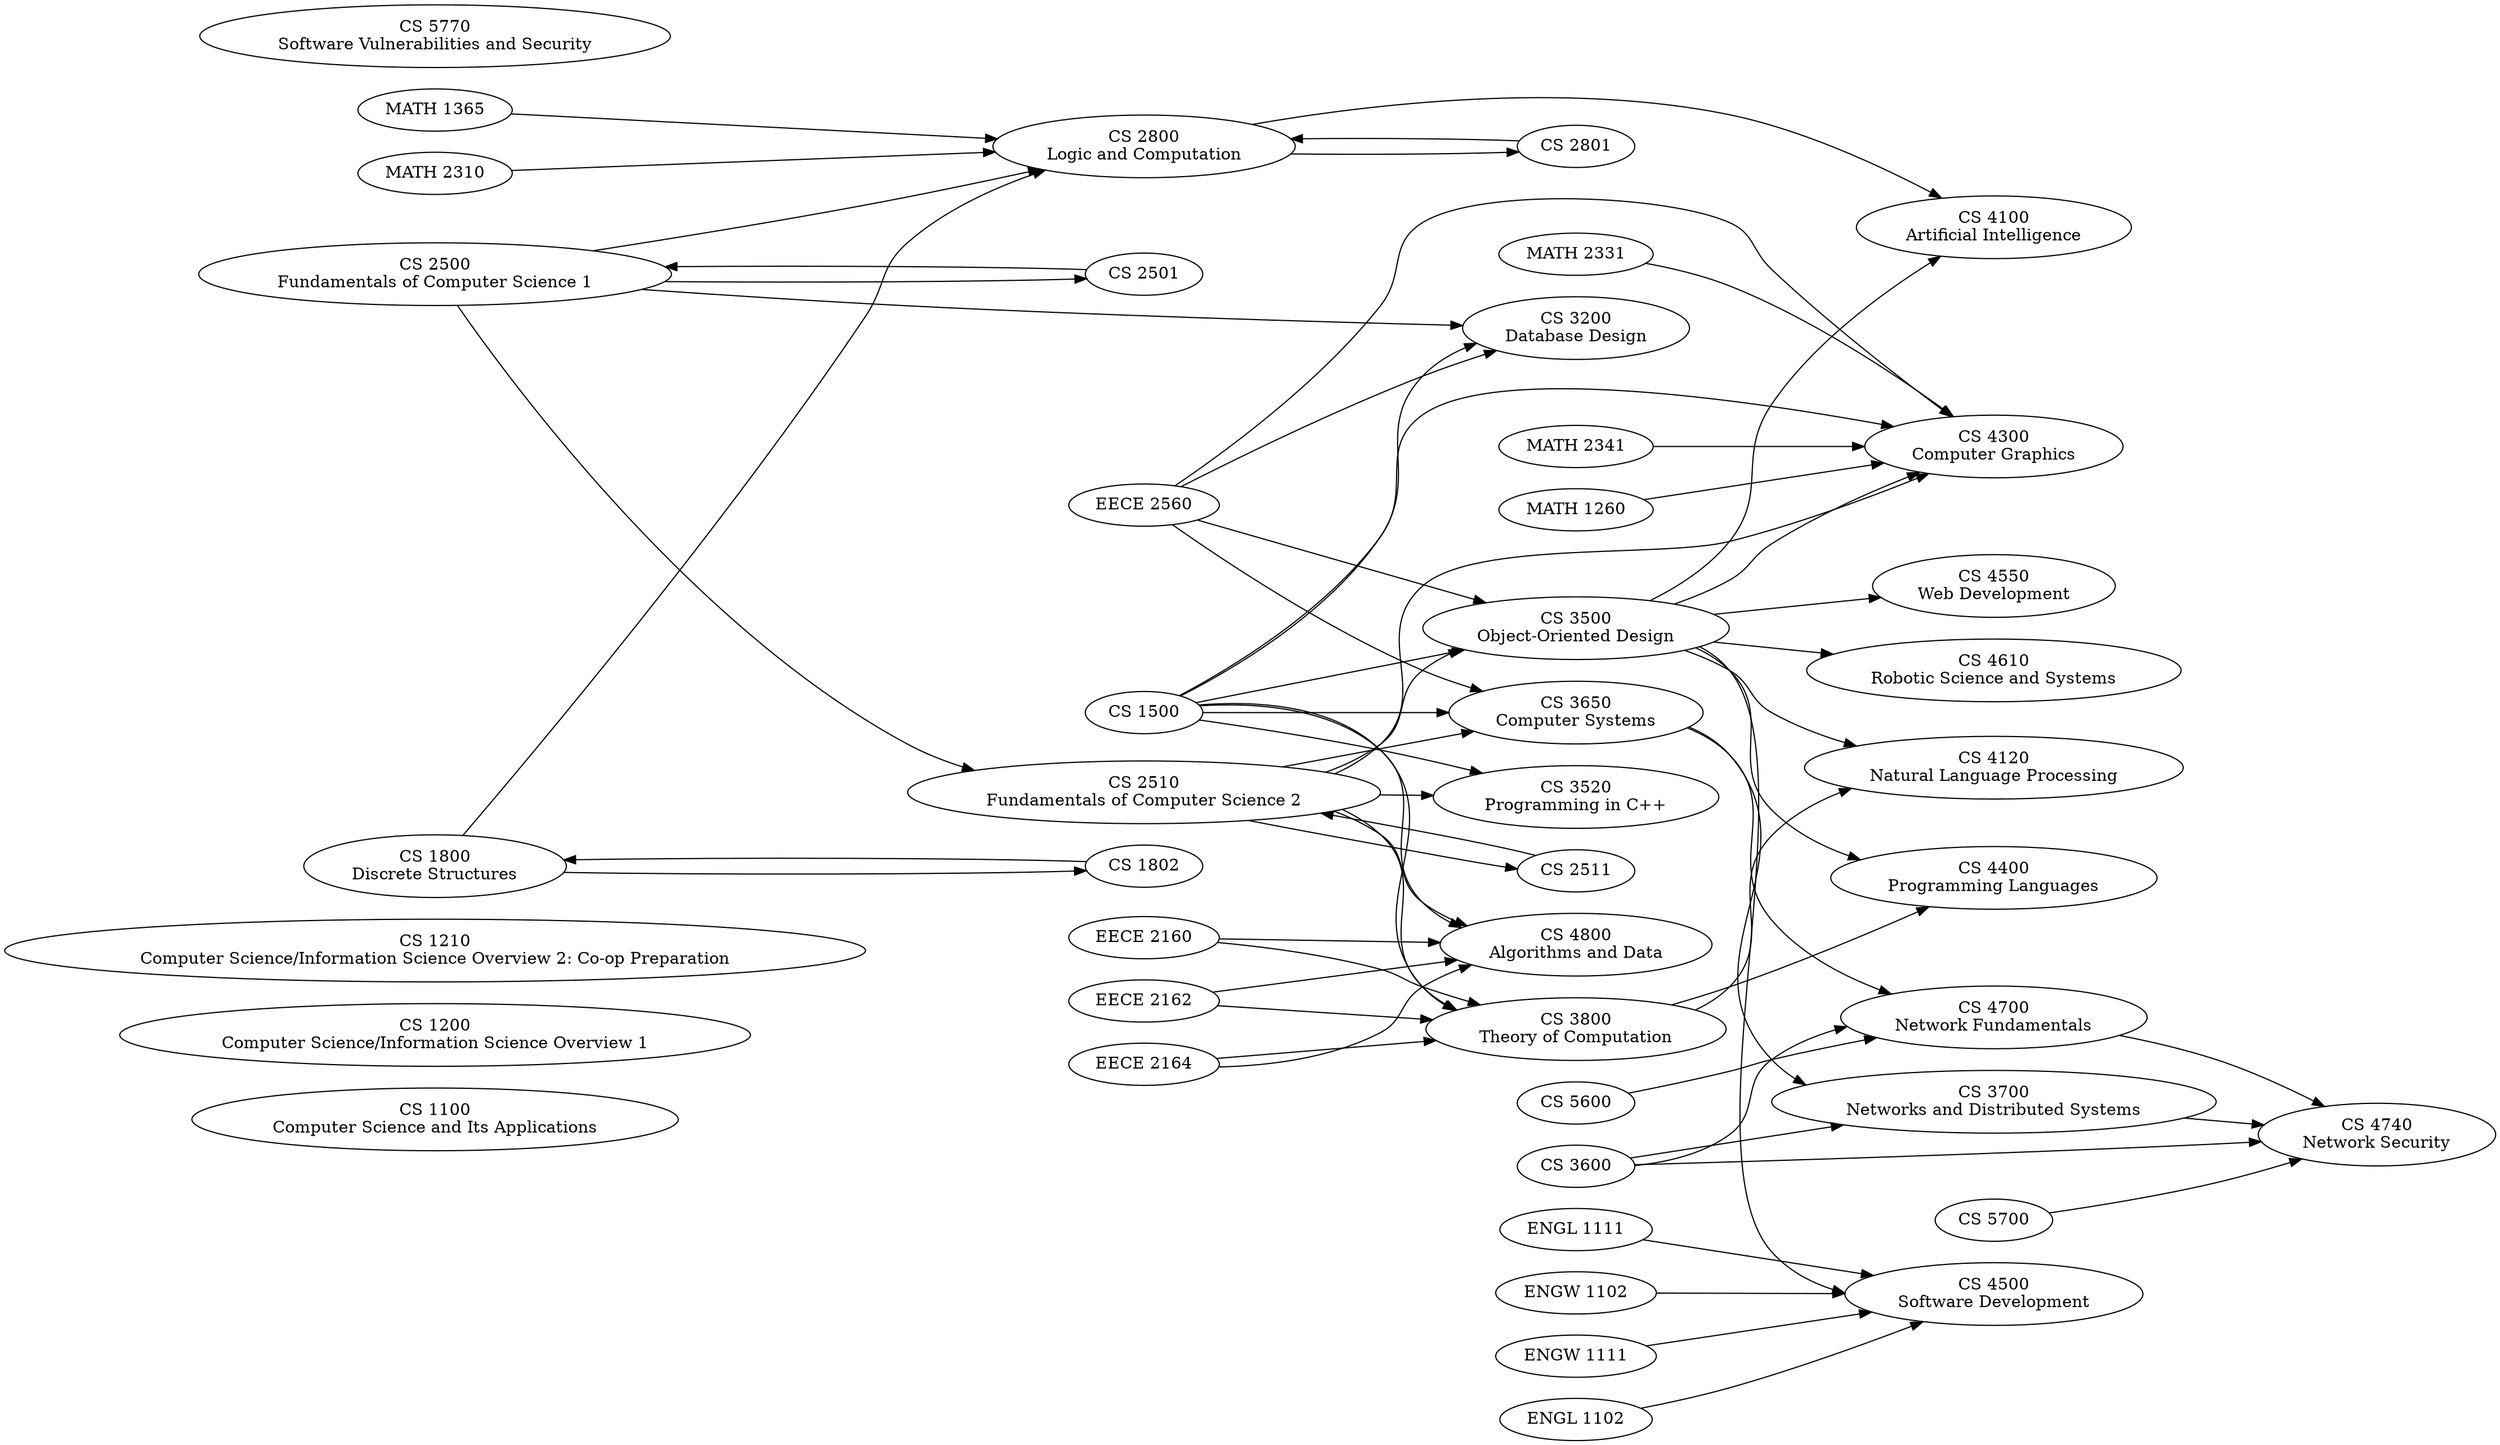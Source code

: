 digraph G {
	graph [rankdir=LR]
	CS_1100 [label="CS 1100
Computer Science and Its Applications"]
	CS_1200 [label="CS 1200
Computer Science/Information Science Overview 1"]
	CS_1210 [label="CS 1210
Computer Science/Information Science Overview 2: Co-op Preparation"]
	CS_1500 [label="CS 1500
"]
	CS_1800 [label="CS 1800
Discrete Structures"]
	CS_1802 [label="CS 1802
"]
	CS_2500 [label="CS 2500
Fundamentals of Computer Science 1"]
	CS_2501 [label="CS 2501
"]
	CS_2510 [label="CS 2510
Fundamentals of Computer Science 2"]
	CS_2511 [label="CS 2511
"]
	CS_2800 [label="CS 2800
Logic and Computation"]
	CS_2801 [label="CS 2801
"]
	CS_3200 [label="CS 3200
Database Design"]
	CS_3500 [label="CS 3500
Object-Oriented Design"]
	CS_3520 [label="CS 3520
Programming in C++"]
	CS_3600 [label="CS 3600
"]
	CS_3650 [label="CS 3650
Computer Systems"]
	CS_3700 [label="CS 3700
Networks and Distributed Systems"]
	CS_3800 [label="CS 3800
Theory of Computation"]
	CS_4100 [label="CS 4100
Artificial Intelligence"]
	CS_4120 [label="CS 4120
Natural Language Processing"]
	CS_4300 [label="CS 4300
Computer Graphics"]
	CS_4400 [label="CS 4400
Programming Languages"]
	CS_4500 [label="CS 4500
Software Development"]
	CS_4550 [label="CS 4550
Web Development"]
	CS_4610 [label="CS 4610
Robotic Science and Systems"]
	CS_4700 [label="CS 4700
Network Fundamentals"]
	CS_4740 [label="CS 4740
Network Security"]
	CS_4800 [label="CS 4800
Algorithms and Data"]
	CS_5600 [label="CS 5600
"]
	CS_5700 [label="CS 5700
"]
	CS_5770 [label="CS 5770
Software Vulnerabilities and Security"]
	EECE_2160 [label="EECE 2160
"]
	EECE_2162 [label="EECE 2162
"]
	EECE_2164 [label="EECE 2164
"]
	EECE_2560 [label="EECE 2560
"]
	ENGL_1102 [label="ENGL 1102
"]
	ENGL_1111 [label="ENGL 1111
"]
	ENGW_1102 [label="ENGW 1102
"]
	ENGW_1111 [label="ENGW 1111
"]
	MATH_1260 [label="MATH 1260
"]
	MATH_1365 [label="MATH 1365
"]
	MATH_2310 [label="MATH 2310
"]
	MATH_2331 [label="MATH 2331
"]
	MATH_2341 [label="MATH 2341
"]
	CS_1802 -> CS_1800
	CS_1800 -> CS_1802
	CS_2501 -> CS_2500
	CS_2500 -> CS_2501
	CS_2511 -> CS_2510
	CS_2500 -> CS_2510
	CS_2510 -> CS_2511
	CS_2801 -> CS_2800
	CS_1800 -> CS_2800
	MATH_1365 -> CS_2800
	MATH_2310 -> CS_2800
	CS_2500 -> CS_2800
	CS_2800 -> CS_2801
	CS_2500 -> CS_3200
	CS_1500 -> CS_3200
	EECE_2560 -> CS_3200
	CS_2510 -> CS_3500
	CS_1500 -> CS_3500
	EECE_2560 -> CS_3500
	CS_1500 -> CS_3520
	CS_2510 -> CS_3520
	CS_2510 -> CS_3650
	CS_1500 -> CS_3650
	EECE_2560 -> CS_3650
	CS_3600 -> CS_3700
	CS_3650 -> CS_3700
	CS_1500 -> CS_3800
	CS_2510 -> CS_3800
	EECE_2160 -> CS_3800
	EECE_2162 -> CS_3800
	EECE_2164 -> CS_3800
	CS_2800 -> CS_4100
	CS_3500 -> CS_4100
	CS_3500 -> CS_4120
	CS_3800 -> CS_4120
	CS_1500 -> CS_4300
	CS_2510 -> CS_4300
	CS_3500 -> CS_4300
	EECE_2560 -> CS_4300
	MATH_1260 -> CS_4300
	MATH_2331 -> CS_4300
	MATH_2341 -> CS_4300
	CS_3500 -> CS_4400
	CS_3800 -> CS_4400
	CS_3500 -> CS_4500
	ENGL_1111 -> CS_4500
	ENGL_1102 -> CS_4500
	ENGW_1111 -> CS_4500
	ENGW_1102 -> CS_4500
	CS_3500 -> CS_4550
	CS_3500 -> CS_4610
	CS_3600 -> CS_4700
	CS_3650 -> CS_4700
	CS_5600 -> CS_4700
	CS_3600 -> CS_4740
	CS_3700 -> CS_4740
	CS_4700 -> CS_4740
	CS_5700 -> CS_4740
	CS_1500 -> CS_4800
	CS_2510 -> CS_4800
	EECE_2160 -> CS_4800
	EECE_2162 -> CS_4800
	EECE_2164 -> CS_4800
}
